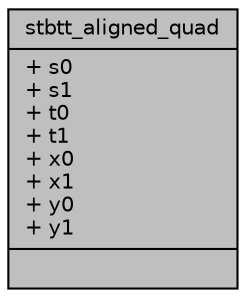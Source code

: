 digraph "stbtt_aligned_quad"
{
  edge [fontname="Helvetica",fontsize="10",labelfontname="Helvetica",labelfontsize="10"];
  node [fontname="Helvetica",fontsize="10",shape=record];
  Node1 [label="{stbtt_aligned_quad\n|+ s0\l+ s1\l+ t0\l+ t1\l+ x0\l+ x1\l+ y0\l+ y1\l|}",height=0.2,width=0.4,color="black", fillcolor="grey75", style="filled", fontcolor="black"];
}
